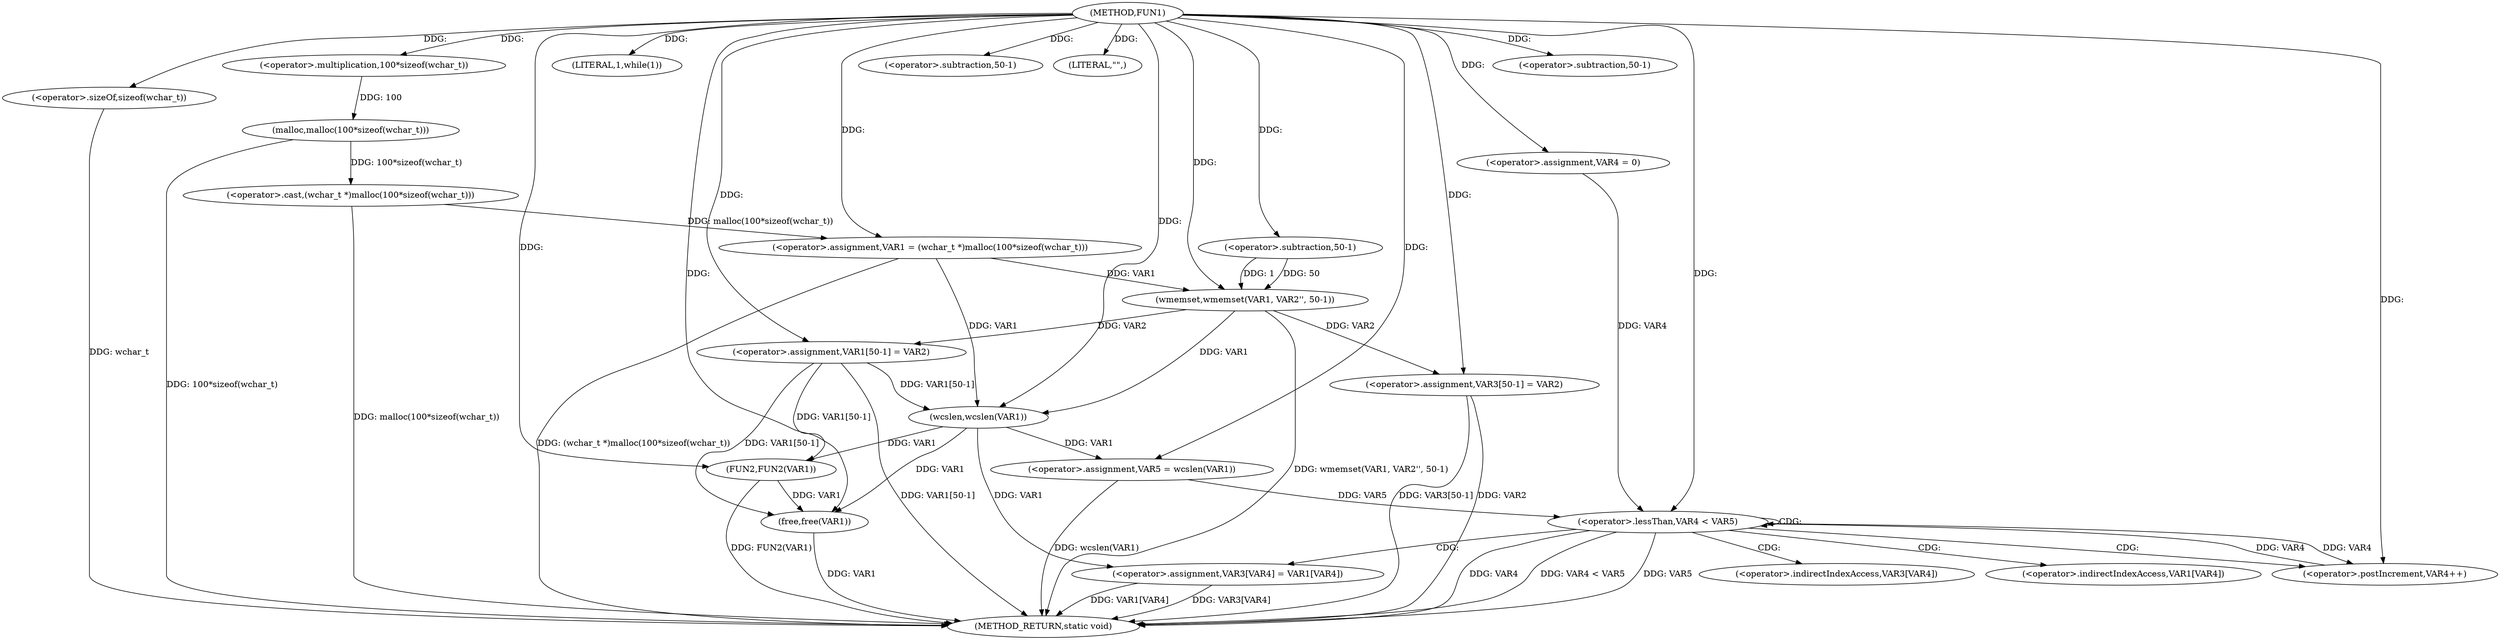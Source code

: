 digraph FUN1 {  
"1000100" [label = "(METHOD,FUN1)" ]
"1000165" [label = "(METHOD_RETURN,static void)" ]
"1000103" [label = "(<operator>.assignment,VAR1 = (wchar_t *)malloc(100*sizeof(wchar_t)))" ]
"1000105" [label = "(<operator>.cast,(wchar_t *)malloc(100*sizeof(wchar_t)))" ]
"1000107" [label = "(malloc,malloc(100*sizeof(wchar_t)))" ]
"1000108" [label = "(<operator>.multiplication,100*sizeof(wchar_t))" ]
"1000110" [label = "(<operator>.sizeOf,sizeof(wchar_t))" ]
"1000113" [label = "(LITERAL,1,while(1))" ]
"1000115" [label = "(wmemset,wmemset(VAR1, VAR2'', 50-1))" ]
"1000118" [label = "(<operator>.subtraction,50-1)" ]
"1000121" [label = "(<operator>.assignment,VAR1[50-1] = VAR2)" ]
"1000124" [label = "(<operator>.subtraction,50-1)" ]
"1000130" [label = "(LITERAL,\"\",)" ]
"1000133" [label = "(<operator>.assignment,VAR5 = wcslen(VAR1))" ]
"1000135" [label = "(wcslen,wcslen(VAR1))" ]
"1000138" [label = "(<operator>.assignment,VAR4 = 0)" ]
"1000141" [label = "(<operator>.lessThan,VAR4 < VAR5)" ]
"1000144" [label = "(<operator>.postIncrement,VAR4++)" ]
"1000147" [label = "(<operator>.assignment,VAR3[VAR4] = VAR1[VAR4])" ]
"1000154" [label = "(<operator>.assignment,VAR3[50-1] = VAR2)" ]
"1000157" [label = "(<operator>.subtraction,50-1)" ]
"1000161" [label = "(FUN2,FUN2(VAR1))" ]
"1000163" [label = "(free,free(VAR1))" ]
"1000148" [label = "(<operator>.indirectIndexAccess,VAR3[VAR4])" ]
"1000151" [label = "(<operator>.indirectIndexAccess,VAR1[VAR4])" ]
  "1000163" -> "1000165"  [ label = "DDG: VAR1"] 
  "1000141" -> "1000165"  [ label = "DDG: VAR4"] 
  "1000107" -> "1000165"  [ label = "DDG: 100*sizeof(wchar_t)"] 
  "1000103" -> "1000165"  [ label = "DDG: (wchar_t *)malloc(100*sizeof(wchar_t))"] 
  "1000154" -> "1000165"  [ label = "DDG: VAR2"] 
  "1000141" -> "1000165"  [ label = "DDG: VAR4 < VAR5"] 
  "1000147" -> "1000165"  [ label = "DDG: VAR3[VAR4]"] 
  "1000105" -> "1000165"  [ label = "DDG: malloc(100*sizeof(wchar_t))"] 
  "1000147" -> "1000165"  [ label = "DDG: VAR1[VAR4]"] 
  "1000154" -> "1000165"  [ label = "DDG: VAR3[50-1]"] 
  "1000115" -> "1000165"  [ label = "DDG: wmemset(VAR1, VAR2'', 50-1)"] 
  "1000133" -> "1000165"  [ label = "DDG: wcslen(VAR1)"] 
  "1000141" -> "1000165"  [ label = "DDG: VAR5"] 
  "1000121" -> "1000165"  [ label = "DDG: VAR1[50-1]"] 
  "1000110" -> "1000165"  [ label = "DDG: wchar_t"] 
  "1000161" -> "1000165"  [ label = "DDG: FUN2(VAR1)"] 
  "1000105" -> "1000103"  [ label = "DDG: malloc(100*sizeof(wchar_t))"] 
  "1000100" -> "1000103"  [ label = "DDG: "] 
  "1000107" -> "1000105"  [ label = "DDG: 100*sizeof(wchar_t)"] 
  "1000108" -> "1000107"  [ label = "DDG: 100"] 
  "1000100" -> "1000108"  [ label = "DDG: "] 
  "1000100" -> "1000110"  [ label = "DDG: "] 
  "1000100" -> "1000113"  [ label = "DDG: "] 
  "1000103" -> "1000115"  [ label = "DDG: VAR1"] 
  "1000100" -> "1000115"  [ label = "DDG: "] 
  "1000118" -> "1000115"  [ label = "DDG: 50"] 
  "1000118" -> "1000115"  [ label = "DDG: 1"] 
  "1000100" -> "1000118"  [ label = "DDG: "] 
  "1000115" -> "1000121"  [ label = "DDG: VAR2"] 
  "1000100" -> "1000121"  [ label = "DDG: "] 
  "1000100" -> "1000124"  [ label = "DDG: "] 
  "1000100" -> "1000130"  [ label = "DDG: "] 
  "1000135" -> "1000133"  [ label = "DDG: VAR1"] 
  "1000100" -> "1000133"  [ label = "DDG: "] 
  "1000103" -> "1000135"  [ label = "DDG: VAR1"] 
  "1000121" -> "1000135"  [ label = "DDG: VAR1[50-1]"] 
  "1000115" -> "1000135"  [ label = "DDG: VAR1"] 
  "1000100" -> "1000135"  [ label = "DDG: "] 
  "1000100" -> "1000138"  [ label = "DDG: "] 
  "1000138" -> "1000141"  [ label = "DDG: VAR4"] 
  "1000144" -> "1000141"  [ label = "DDG: VAR4"] 
  "1000100" -> "1000141"  [ label = "DDG: "] 
  "1000133" -> "1000141"  [ label = "DDG: VAR5"] 
  "1000141" -> "1000144"  [ label = "DDG: VAR4"] 
  "1000100" -> "1000144"  [ label = "DDG: "] 
  "1000135" -> "1000147"  [ label = "DDG: VAR1"] 
  "1000100" -> "1000154"  [ label = "DDG: "] 
  "1000115" -> "1000154"  [ label = "DDG: VAR2"] 
  "1000100" -> "1000157"  [ label = "DDG: "] 
  "1000135" -> "1000161"  [ label = "DDG: VAR1"] 
  "1000121" -> "1000161"  [ label = "DDG: VAR1[50-1]"] 
  "1000100" -> "1000161"  [ label = "DDG: "] 
  "1000121" -> "1000163"  [ label = "DDG: VAR1[50-1]"] 
  "1000161" -> "1000163"  [ label = "DDG: VAR1"] 
  "1000100" -> "1000163"  [ label = "DDG: "] 
  "1000135" -> "1000163"  [ label = "DDG: VAR1"] 
  "1000141" -> "1000141"  [ label = "CDG: "] 
  "1000141" -> "1000147"  [ label = "CDG: "] 
  "1000141" -> "1000151"  [ label = "CDG: "] 
  "1000141" -> "1000148"  [ label = "CDG: "] 
  "1000141" -> "1000144"  [ label = "CDG: "] 
}
